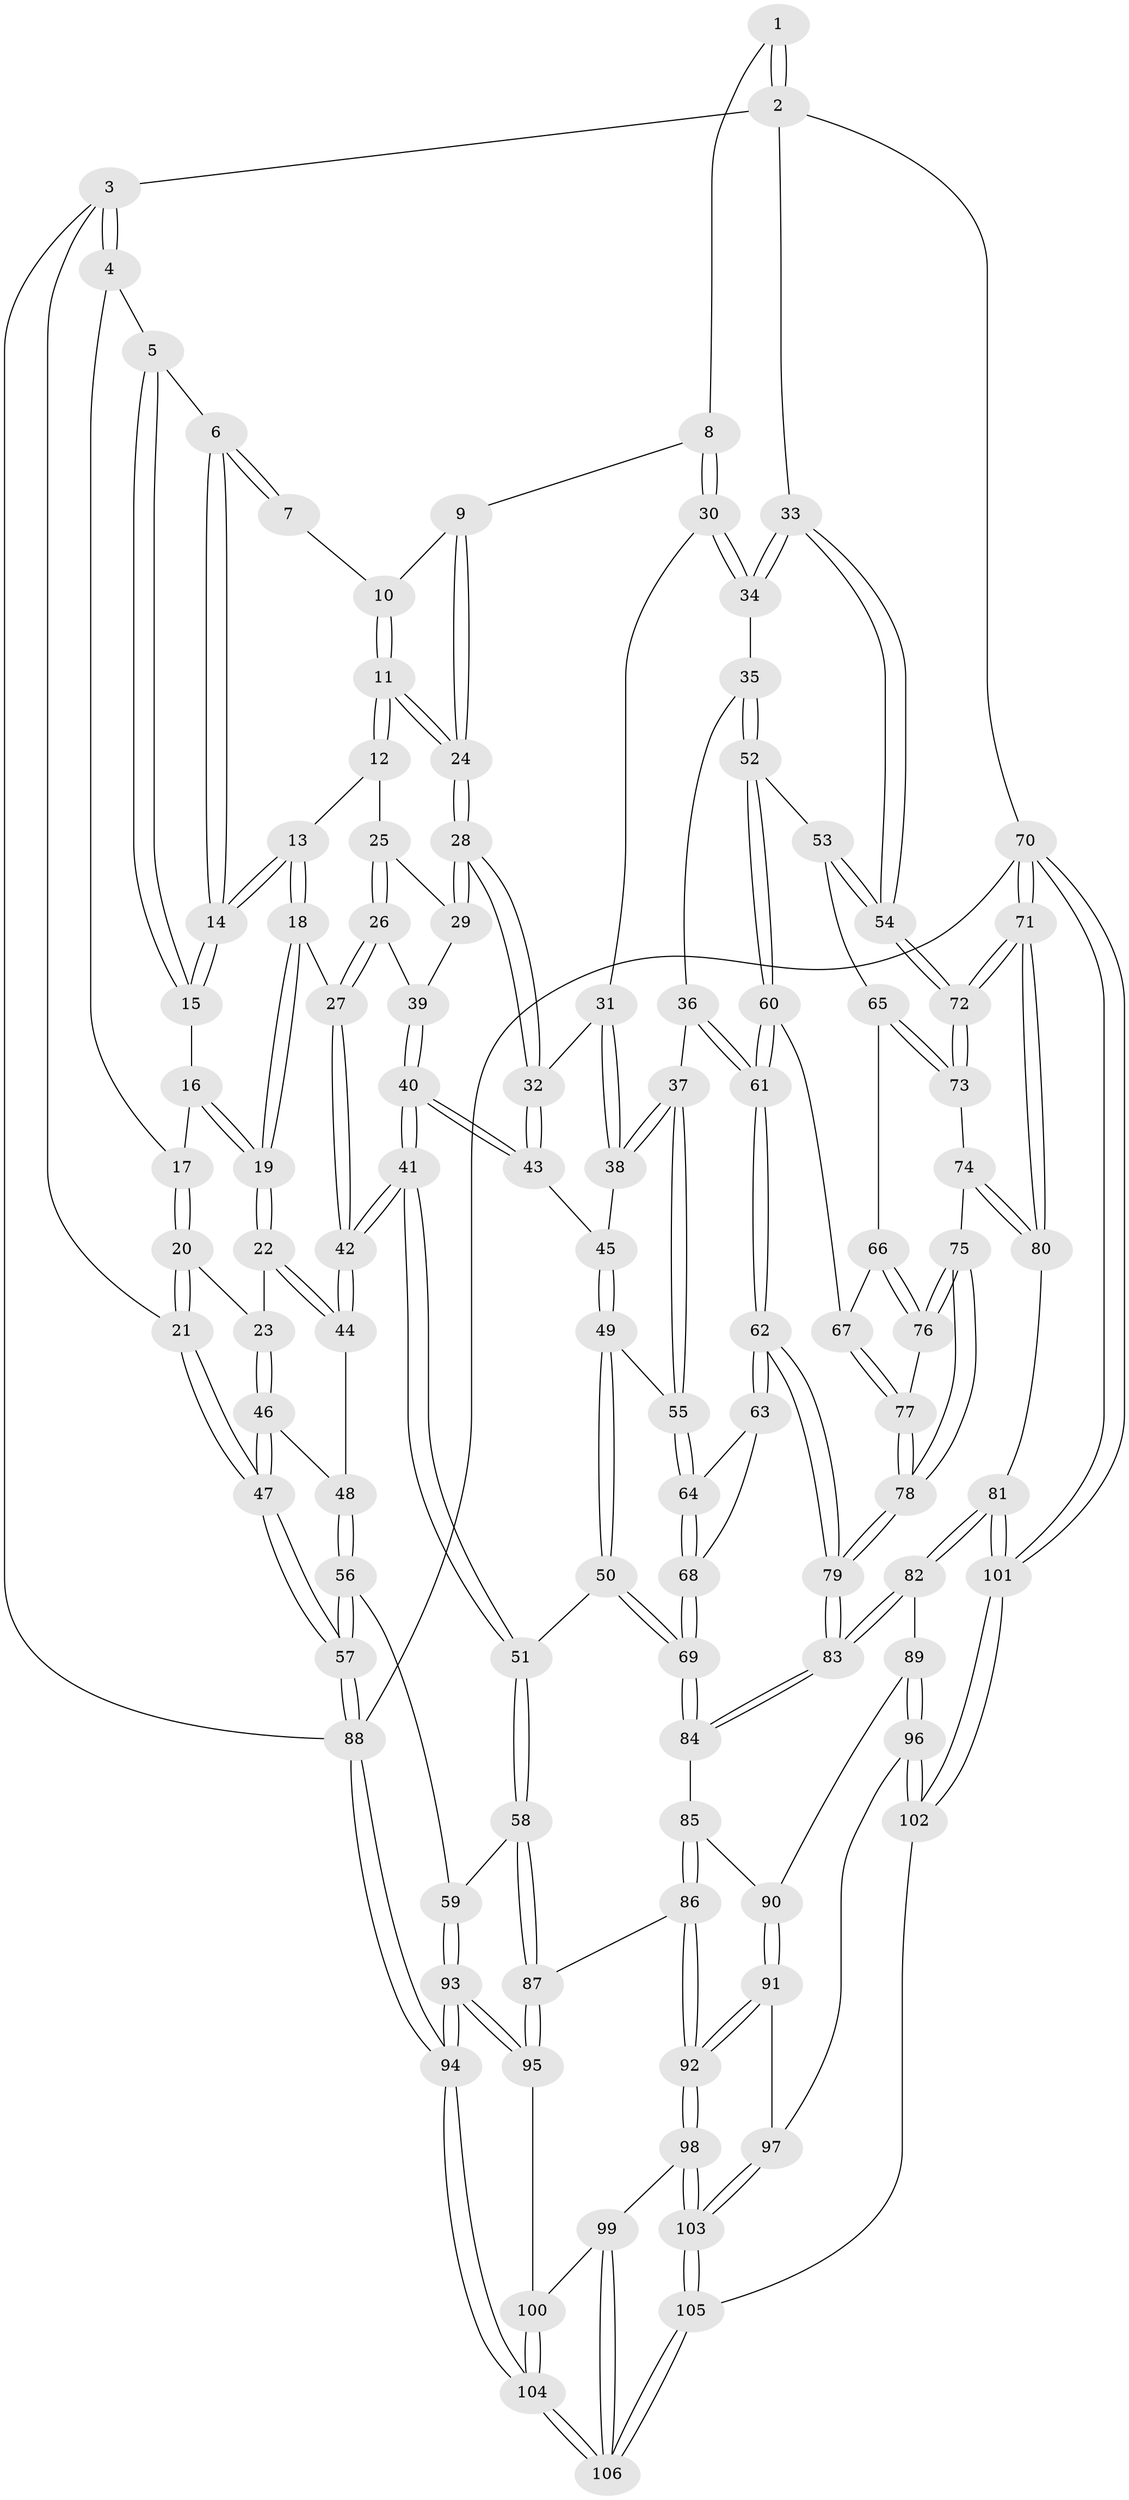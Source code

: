// coarse degree distribution, {4: 0.3492063492063492, 6: 0.15873015873015872, 3: 0.15873015873015872, 5: 0.31746031746031744, 2: 0.015873015873015872}
// Generated by graph-tools (version 1.1) at 2025/42/03/06/25 10:42:29]
// undirected, 106 vertices, 262 edges
graph export_dot {
graph [start="1"]
  node [color=gray90,style=filled];
  1 [pos="+0.6566577647695219+0"];
  2 [pos="+1+0"];
  3 [pos="+0+0"];
  4 [pos="+0.04482795874646149+0"];
  5 [pos="+0.07526091703048737+0"];
  6 [pos="+0.29135747949608015+0"];
  7 [pos="+0.3197509734165341+0"];
  8 [pos="+0.6288049301204589+0.07689276559631736"];
  9 [pos="+0.5385363041826724+0.09169626377384543"];
  10 [pos="+0.39037751483333427+0"];
  11 [pos="+0.41835386898796134+0.1299392106327209"];
  12 [pos="+0.3304696069562321+0.12219467291086566"];
  13 [pos="+0.31384593424772805+0.11463908233086244"];
  14 [pos="+0.31044058411159553+0.11063569174138524"];
  15 [pos="+0.23630189930164616+0.10249800185766944"];
  16 [pos="+0.21073970528739142+0.1242979430153999"];
  17 [pos="+0.10751980248170835+0.0902341786822784"];
  18 [pos="+0.22511836611730981+0.22937195063156754"];
  19 [pos="+0.20770843217091964+0.22815675128219381"];
  20 [pos="+0.0972789025439644+0.12962534403385606"];
  21 [pos="+0+0.22538931909932647"];
  22 [pos="+0.17875714978961427+0.23932051247071548"];
  23 [pos="+0.13295159102918136+0.24676286286824595"];
  24 [pos="+0.4292545502487477+0.13768888931161657"];
  25 [pos="+0.3219088144991376+0.18813598834734416"];
  26 [pos="+0.28096462987421633+0.2399681500561499"];
  27 [pos="+0.2416853577148635+0.2374473352873906"];
  28 [pos="+0.4321323748864468+0.23108171880875703"];
  29 [pos="+0.37644216461105207+0.23875819669797785"];
  30 [pos="+0.6436715635372643+0.10221991902953549"];
  31 [pos="+0.55416036055839+0.21865948537408667"];
  32 [pos="+0.439884122110471+0.24289320441950468"];
  33 [pos="+1+0"];
  34 [pos="+0.74325292021366+0.18891427727178145"];
  35 [pos="+0.7577222481731413+0.2525928009512887"];
  36 [pos="+0.6485140875100086+0.36415551577069555"];
  37 [pos="+0.6302702019461176+0.3677019215580761"];
  38 [pos="+0.5824458417307015+0.3369120773681692"];
  39 [pos="+0.3231248106919015+0.2590968324768682"];
  40 [pos="+0.33039966267949755+0.3937764114476197"];
  41 [pos="+0.32475885703429647+0.40265325919879635"];
  42 [pos="+0.2935435353664181+0.39395978268261667"];
  43 [pos="+0.44908081724876847+0.2980398931915046"];
  44 [pos="+0.2555883084281929+0.3947621364141972"];
  45 [pos="+0.46766165919305647+0.3121349232637567"];
  46 [pos="+0.05501962860769779+0.33179361222161274"];
  47 [pos="+0+0.4399008733217523"];
  48 [pos="+0.24620846235161986+0.39716638458957576"];
  49 [pos="+0.4743089812602935+0.44828269627561057"];
  50 [pos="+0.40377586927966824+0.5180131921234818"];
  51 [pos="+0.3743979366631291+0.5112680966828039"];
  52 [pos="+0.9229877951945815+0.34718393963364136"];
  53 [pos="+0.9256272777909044+0.34723916349652395"];
  54 [pos="+1+0.29768761313318515"];
  55 [pos="+0.592603119379419+0.4147095223887297"];
  56 [pos="+0.09458395510201803+0.5931869981725537"];
  57 [pos="+0+0.5135166087123703"];
  58 [pos="+0.19621128489035894+0.6526110791439893"];
  59 [pos="+0.17969624758083222+0.6465978428747908"];
  60 [pos="+0.8278808620905029+0.47097285371686654"];
  61 [pos="+0.7435689281257446+0.5196412182192185"];
  62 [pos="+0.7205156170866357+0.5995547519893918"];
  63 [pos="+0.6361941613778368+0.5594189037351727"];
  64 [pos="+0.5889522684669795+0.4743227885749197"];
  65 [pos="+0.9323693473090297+0.5086863557050764"];
  66 [pos="+0.8938559191596355+0.5247882365245488"];
  67 [pos="+0.8550629441817413+0.5112906031167069"];
  68 [pos="+0.4824057652159362+0.5811483757960938"];
  69 [pos="+0.47331467705979424+0.5852146109422034"];
  70 [pos="+1+1"];
  71 [pos="+1+0.7451935643217333"];
  72 [pos="+1+0.529764020426282"];
  73 [pos="+0.9429309099711951+0.5542558885229802"];
  74 [pos="+0.9230679553386955+0.5785715928771048"];
  75 [pos="+0.9221270076348652+0.5782829800806201"];
  76 [pos="+0.909262711527033+0.5671583383788346"];
  77 [pos="+0.8666896980990059+0.5403476408380917"];
  78 [pos="+0.8396052747369507+0.5921129386422437"];
  79 [pos="+0.7322769059651184+0.6555047249179203"];
  80 [pos="+0.9432187233475702+0.6892516159604118"];
  81 [pos="+0.7788663348666287+0.7450798057093193"];
  82 [pos="+0.7402117676591276+0.7215281375777848"];
  83 [pos="+0.7320392457591012+0.6858204125413985"];
  84 [pos="+0.4794325998130506+0.6142391253417797"];
  85 [pos="+0.46836157024733344+0.6874809073002373"];
  86 [pos="+0.2752887675549621+0.7514621309306052"];
  87 [pos="+0.25466116087712687+0.7445886103584826"];
  88 [pos="+0+1"];
  89 [pos="+0.7031786711610507+0.7445363466608255"];
  90 [pos="+0.48287599159686173+0.710684203411057"];
  91 [pos="+0.4882226084262639+0.8341732613500165"];
  92 [pos="+0.4041925017073587+0.8810654366866728"];
  93 [pos="+0+0.9797392341305078"];
  94 [pos="+0+1"];
  95 [pos="+0.23824371531887284+0.7817829294472632"];
  96 [pos="+0.5969087362122811+0.8665329794512233"];
  97 [pos="+0.5843350593027905+0.8641533330403907"];
  98 [pos="+0.4014813699895109+0.897915663906616"];
  99 [pos="+0.2865517451399863+0.9432590008114075"];
  100 [pos="+0.23186921173676767+0.907267717908798"];
  101 [pos="+1+1"];
  102 [pos="+0.6848121180296369+1"];
  103 [pos="+0.4319995008664855+1"];
  104 [pos="+0+1"];
  105 [pos="+0.45777648059965526+1"];
  106 [pos="+0.2778407643808603+1"];
  1 -- 2;
  1 -- 2;
  1 -- 8;
  2 -- 3;
  2 -- 33;
  2 -- 70;
  3 -- 4;
  3 -- 4;
  3 -- 21;
  3 -- 88;
  4 -- 5;
  4 -- 17;
  5 -- 6;
  5 -- 15;
  5 -- 15;
  6 -- 7;
  6 -- 7;
  6 -- 14;
  6 -- 14;
  7 -- 10;
  8 -- 9;
  8 -- 30;
  8 -- 30;
  9 -- 10;
  9 -- 24;
  9 -- 24;
  10 -- 11;
  10 -- 11;
  11 -- 12;
  11 -- 12;
  11 -- 24;
  11 -- 24;
  12 -- 13;
  12 -- 25;
  13 -- 14;
  13 -- 14;
  13 -- 18;
  13 -- 18;
  14 -- 15;
  14 -- 15;
  15 -- 16;
  16 -- 17;
  16 -- 19;
  16 -- 19;
  17 -- 20;
  17 -- 20;
  18 -- 19;
  18 -- 19;
  18 -- 27;
  19 -- 22;
  19 -- 22;
  20 -- 21;
  20 -- 21;
  20 -- 23;
  21 -- 47;
  21 -- 47;
  22 -- 23;
  22 -- 44;
  22 -- 44;
  23 -- 46;
  23 -- 46;
  24 -- 28;
  24 -- 28;
  25 -- 26;
  25 -- 26;
  25 -- 29;
  26 -- 27;
  26 -- 27;
  26 -- 39;
  27 -- 42;
  27 -- 42;
  28 -- 29;
  28 -- 29;
  28 -- 32;
  28 -- 32;
  29 -- 39;
  30 -- 31;
  30 -- 34;
  30 -- 34;
  31 -- 32;
  31 -- 38;
  31 -- 38;
  32 -- 43;
  32 -- 43;
  33 -- 34;
  33 -- 34;
  33 -- 54;
  33 -- 54;
  34 -- 35;
  35 -- 36;
  35 -- 52;
  35 -- 52;
  36 -- 37;
  36 -- 61;
  36 -- 61;
  37 -- 38;
  37 -- 38;
  37 -- 55;
  37 -- 55;
  38 -- 45;
  39 -- 40;
  39 -- 40;
  40 -- 41;
  40 -- 41;
  40 -- 43;
  40 -- 43;
  41 -- 42;
  41 -- 42;
  41 -- 51;
  41 -- 51;
  42 -- 44;
  42 -- 44;
  43 -- 45;
  44 -- 48;
  45 -- 49;
  45 -- 49;
  46 -- 47;
  46 -- 47;
  46 -- 48;
  47 -- 57;
  47 -- 57;
  48 -- 56;
  48 -- 56;
  49 -- 50;
  49 -- 50;
  49 -- 55;
  50 -- 51;
  50 -- 69;
  50 -- 69;
  51 -- 58;
  51 -- 58;
  52 -- 53;
  52 -- 60;
  52 -- 60;
  53 -- 54;
  53 -- 54;
  53 -- 65;
  54 -- 72;
  54 -- 72;
  55 -- 64;
  55 -- 64;
  56 -- 57;
  56 -- 57;
  56 -- 59;
  57 -- 88;
  57 -- 88;
  58 -- 59;
  58 -- 87;
  58 -- 87;
  59 -- 93;
  59 -- 93;
  60 -- 61;
  60 -- 61;
  60 -- 67;
  61 -- 62;
  61 -- 62;
  62 -- 63;
  62 -- 63;
  62 -- 79;
  62 -- 79;
  63 -- 64;
  63 -- 68;
  64 -- 68;
  64 -- 68;
  65 -- 66;
  65 -- 73;
  65 -- 73;
  66 -- 67;
  66 -- 76;
  66 -- 76;
  67 -- 77;
  67 -- 77;
  68 -- 69;
  68 -- 69;
  69 -- 84;
  69 -- 84;
  70 -- 71;
  70 -- 71;
  70 -- 101;
  70 -- 101;
  70 -- 88;
  71 -- 72;
  71 -- 72;
  71 -- 80;
  71 -- 80;
  72 -- 73;
  72 -- 73;
  73 -- 74;
  74 -- 75;
  74 -- 80;
  74 -- 80;
  75 -- 76;
  75 -- 76;
  75 -- 78;
  75 -- 78;
  76 -- 77;
  77 -- 78;
  77 -- 78;
  78 -- 79;
  78 -- 79;
  79 -- 83;
  79 -- 83;
  80 -- 81;
  81 -- 82;
  81 -- 82;
  81 -- 101;
  81 -- 101;
  82 -- 83;
  82 -- 83;
  82 -- 89;
  83 -- 84;
  83 -- 84;
  84 -- 85;
  85 -- 86;
  85 -- 86;
  85 -- 90;
  86 -- 87;
  86 -- 92;
  86 -- 92;
  87 -- 95;
  87 -- 95;
  88 -- 94;
  88 -- 94;
  89 -- 90;
  89 -- 96;
  89 -- 96;
  90 -- 91;
  90 -- 91;
  91 -- 92;
  91 -- 92;
  91 -- 97;
  92 -- 98;
  92 -- 98;
  93 -- 94;
  93 -- 94;
  93 -- 95;
  93 -- 95;
  94 -- 104;
  94 -- 104;
  95 -- 100;
  96 -- 97;
  96 -- 102;
  96 -- 102;
  97 -- 103;
  97 -- 103;
  98 -- 99;
  98 -- 103;
  98 -- 103;
  99 -- 100;
  99 -- 106;
  99 -- 106;
  100 -- 104;
  100 -- 104;
  101 -- 102;
  101 -- 102;
  102 -- 105;
  103 -- 105;
  103 -- 105;
  104 -- 106;
  104 -- 106;
  105 -- 106;
  105 -- 106;
}
